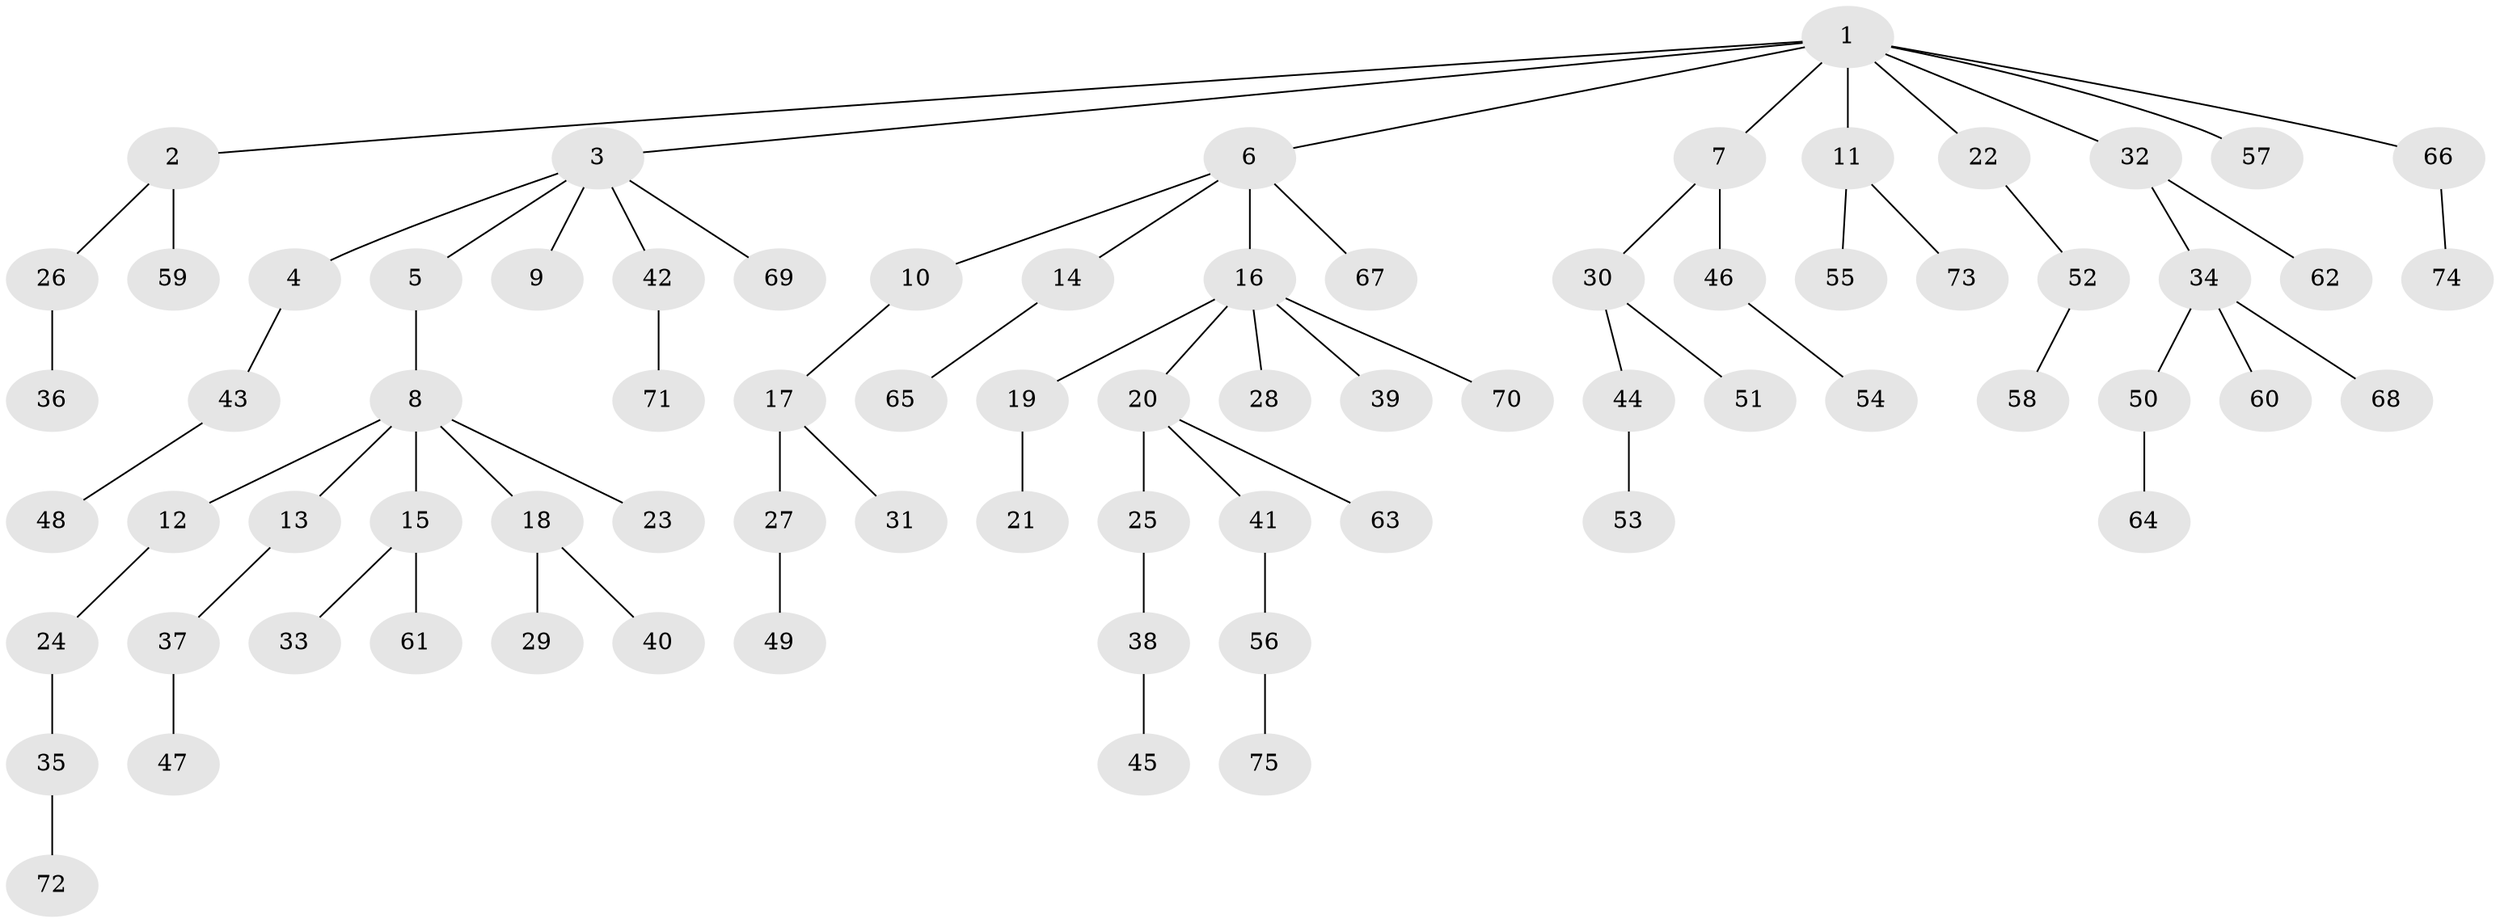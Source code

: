 // Generated by graph-tools (version 1.1) at 2025/36/03/09/25 02:36:28]
// undirected, 75 vertices, 74 edges
graph export_dot {
graph [start="1"]
  node [color=gray90,style=filled];
  1;
  2;
  3;
  4;
  5;
  6;
  7;
  8;
  9;
  10;
  11;
  12;
  13;
  14;
  15;
  16;
  17;
  18;
  19;
  20;
  21;
  22;
  23;
  24;
  25;
  26;
  27;
  28;
  29;
  30;
  31;
  32;
  33;
  34;
  35;
  36;
  37;
  38;
  39;
  40;
  41;
  42;
  43;
  44;
  45;
  46;
  47;
  48;
  49;
  50;
  51;
  52;
  53;
  54;
  55;
  56;
  57;
  58;
  59;
  60;
  61;
  62;
  63;
  64;
  65;
  66;
  67;
  68;
  69;
  70;
  71;
  72;
  73;
  74;
  75;
  1 -- 2;
  1 -- 3;
  1 -- 6;
  1 -- 7;
  1 -- 11;
  1 -- 22;
  1 -- 32;
  1 -- 57;
  1 -- 66;
  2 -- 26;
  2 -- 59;
  3 -- 4;
  3 -- 5;
  3 -- 9;
  3 -- 42;
  3 -- 69;
  4 -- 43;
  5 -- 8;
  6 -- 10;
  6 -- 14;
  6 -- 16;
  6 -- 67;
  7 -- 30;
  7 -- 46;
  8 -- 12;
  8 -- 13;
  8 -- 15;
  8 -- 18;
  8 -- 23;
  10 -- 17;
  11 -- 55;
  11 -- 73;
  12 -- 24;
  13 -- 37;
  14 -- 65;
  15 -- 33;
  15 -- 61;
  16 -- 19;
  16 -- 20;
  16 -- 28;
  16 -- 39;
  16 -- 70;
  17 -- 27;
  17 -- 31;
  18 -- 29;
  18 -- 40;
  19 -- 21;
  20 -- 25;
  20 -- 41;
  20 -- 63;
  22 -- 52;
  24 -- 35;
  25 -- 38;
  26 -- 36;
  27 -- 49;
  30 -- 44;
  30 -- 51;
  32 -- 34;
  32 -- 62;
  34 -- 50;
  34 -- 60;
  34 -- 68;
  35 -- 72;
  37 -- 47;
  38 -- 45;
  41 -- 56;
  42 -- 71;
  43 -- 48;
  44 -- 53;
  46 -- 54;
  50 -- 64;
  52 -- 58;
  56 -- 75;
  66 -- 74;
}
